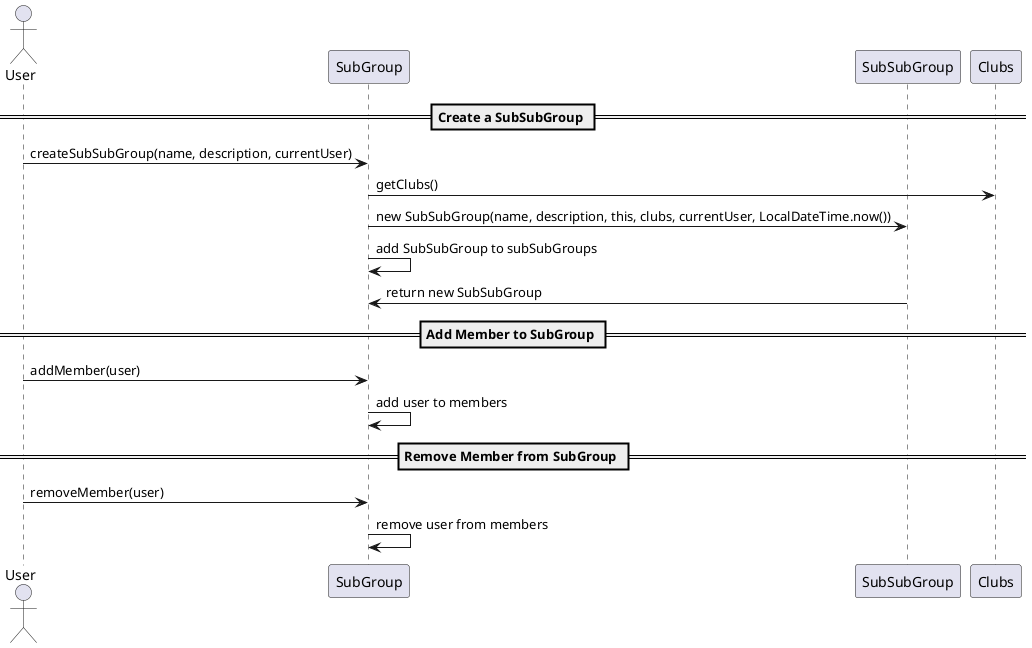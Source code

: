@startuml
actor User
participant SubGroup
participant SubSubGroup
participant Clubs

== Create a SubSubGroup ==

User -> SubGroup: createSubSubGroup(name, description, currentUser)
SubGroup -> Clubs: getClubs()
SubGroup -> SubSubGroup: new SubSubGroup(name, description, this, clubs, currentUser, LocalDateTime.now())
SubGroup -> SubGroup: add SubSubGroup to subSubGroups
SubSubGroup -> SubGroup: return new SubSubGroup

== Add Member to SubGroup ==

User -> SubGroup: addMember(user)
SubGroup -> SubGroup: add user to members

== Remove Member from SubGroup ==

User -> SubGroup: removeMember(user)
SubGroup -> SubGroup: remove user from members

@enduml